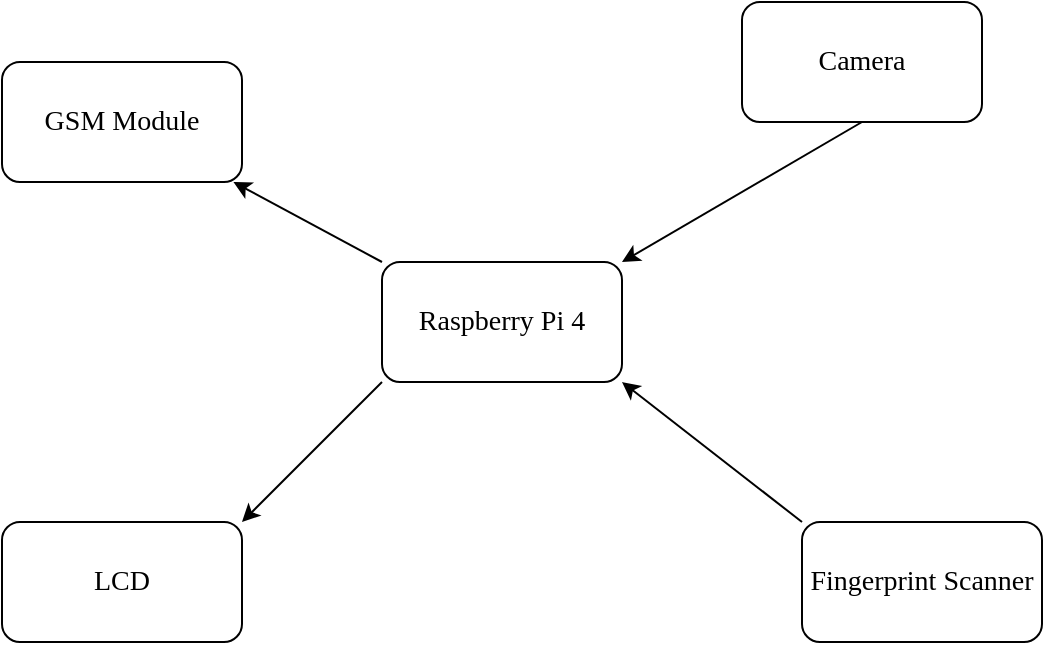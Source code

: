 <mxfile version="16.5.1" type="device"><diagram id="QhjPILN_IUUrxYxDTNXw" name="Page-1"><mxGraphModel dx="868" dy="563" grid="1" gridSize="10" guides="1" tooltips="1" connect="1" arrows="1" fold="1" page="1" pageScale="1" pageWidth="850" pageHeight="1100" math="0" shadow="0"><root><mxCell id="0"/><mxCell id="1" parent="0"/><mxCell id="z-12pXti28qCzpv-yXtw-9" style="edgeStyle=none;rounded=0;orthogonalLoop=1;jettySize=auto;html=1;exitX=0;exitY=1;exitDx=0;exitDy=0;entryX=1;entryY=0;entryDx=0;entryDy=0;fontFamily=Times New Roman;fontSize=14;" parent="1" source="z-12pXti28qCzpv-yXtw-1" target="z-12pXti28qCzpv-yXtw-5" edge="1"><mxGeometry relative="1" as="geometry"/></mxCell><mxCell id="z-12pXti28qCzpv-yXtw-12" style="edgeStyle=none;rounded=0;orthogonalLoop=1;jettySize=auto;html=1;exitX=0;exitY=0;exitDx=0;exitDy=0;fontFamily=Times New Roman;fontSize=14;" parent="1" source="z-12pXti28qCzpv-yXtw-1" target="z-12pXti28qCzpv-yXtw-3" edge="1"><mxGeometry relative="1" as="geometry"/></mxCell><mxCell id="z-12pXti28qCzpv-yXtw-1" value="&lt;font face=&quot;Times New Roman&quot; style=&quot;font-size: 14px&quot;&gt;Raspberry Pi 4&lt;/font&gt;" style="rounded=1;whiteSpace=wrap;html=1;" parent="1" vertex="1"><mxGeometry x="360" y="260" width="120" height="60" as="geometry"/></mxCell><mxCell id="z-12pXti28qCzpv-yXtw-14" style="edgeStyle=none;rounded=0;orthogonalLoop=1;jettySize=auto;html=1;exitX=0.5;exitY=1;exitDx=0;exitDy=0;entryX=1;entryY=0;entryDx=0;entryDy=0;fontFamily=Times New Roman;fontSize=14;" parent="1" source="z-12pXti28qCzpv-yXtw-2" target="z-12pXti28qCzpv-yXtw-1" edge="1"><mxGeometry relative="1" as="geometry"/></mxCell><mxCell id="z-12pXti28qCzpv-yXtw-2" value="Camera" style="rounded=1;whiteSpace=wrap;html=1;fontFamily=Times New Roman;fontSize=14;" parent="1" vertex="1"><mxGeometry x="540" y="130" width="120" height="60" as="geometry"/></mxCell><mxCell id="z-12pXti28qCzpv-yXtw-3" value="GSM Module" style="rounded=1;whiteSpace=wrap;html=1;fontFamily=Times New Roman;fontSize=14;" parent="1" vertex="1"><mxGeometry x="170" y="160" width="120" height="60" as="geometry"/></mxCell><mxCell id="z-12pXti28qCzpv-yXtw-5" value="LCD" style="rounded=1;whiteSpace=wrap;html=1;fontFamily=Times New Roman;fontSize=14;" parent="1" vertex="1"><mxGeometry x="170" y="390" width="120" height="60" as="geometry"/></mxCell><mxCell id="z-12pXti28qCzpv-yXtw-11" style="edgeStyle=none;rounded=0;orthogonalLoop=1;jettySize=auto;html=1;exitX=0;exitY=0;exitDx=0;exitDy=0;entryX=1;entryY=1;entryDx=0;entryDy=0;fontFamily=Times New Roman;fontSize=14;" parent="1" source="z-12pXti28qCzpv-yXtw-6" target="z-12pXti28qCzpv-yXtw-1" edge="1"><mxGeometry relative="1" as="geometry"/></mxCell><mxCell id="z-12pXti28qCzpv-yXtw-6" value="Fingerprint Scanner" style="rounded=1;whiteSpace=wrap;html=1;fontFamily=Times New Roman;fontSize=14;" parent="1" vertex="1"><mxGeometry x="570" y="390" width="120" height="60" as="geometry"/></mxCell></root></mxGraphModel></diagram></mxfile>